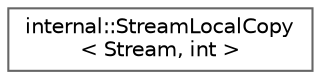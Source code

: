 digraph "Graphical Class Hierarchy"
{
 // LATEX_PDF_SIZE
  bgcolor="transparent";
  edge [fontname=Helvetica,fontsize=10,labelfontname=Helvetica,labelfontsize=10];
  node [fontname=Helvetica,fontsize=10,shape=box,height=0.2,width=0.4];
  rankdir="LR";
  Node0 [id="Node000000",label="internal::StreamLocalCopy\l\< Stream, int \>",height=0.2,width=0.4,color="grey40", fillcolor="white", style="filled",URL="$classinternal_1_1_stream_local_copy.html",tooltip=" "];
}
